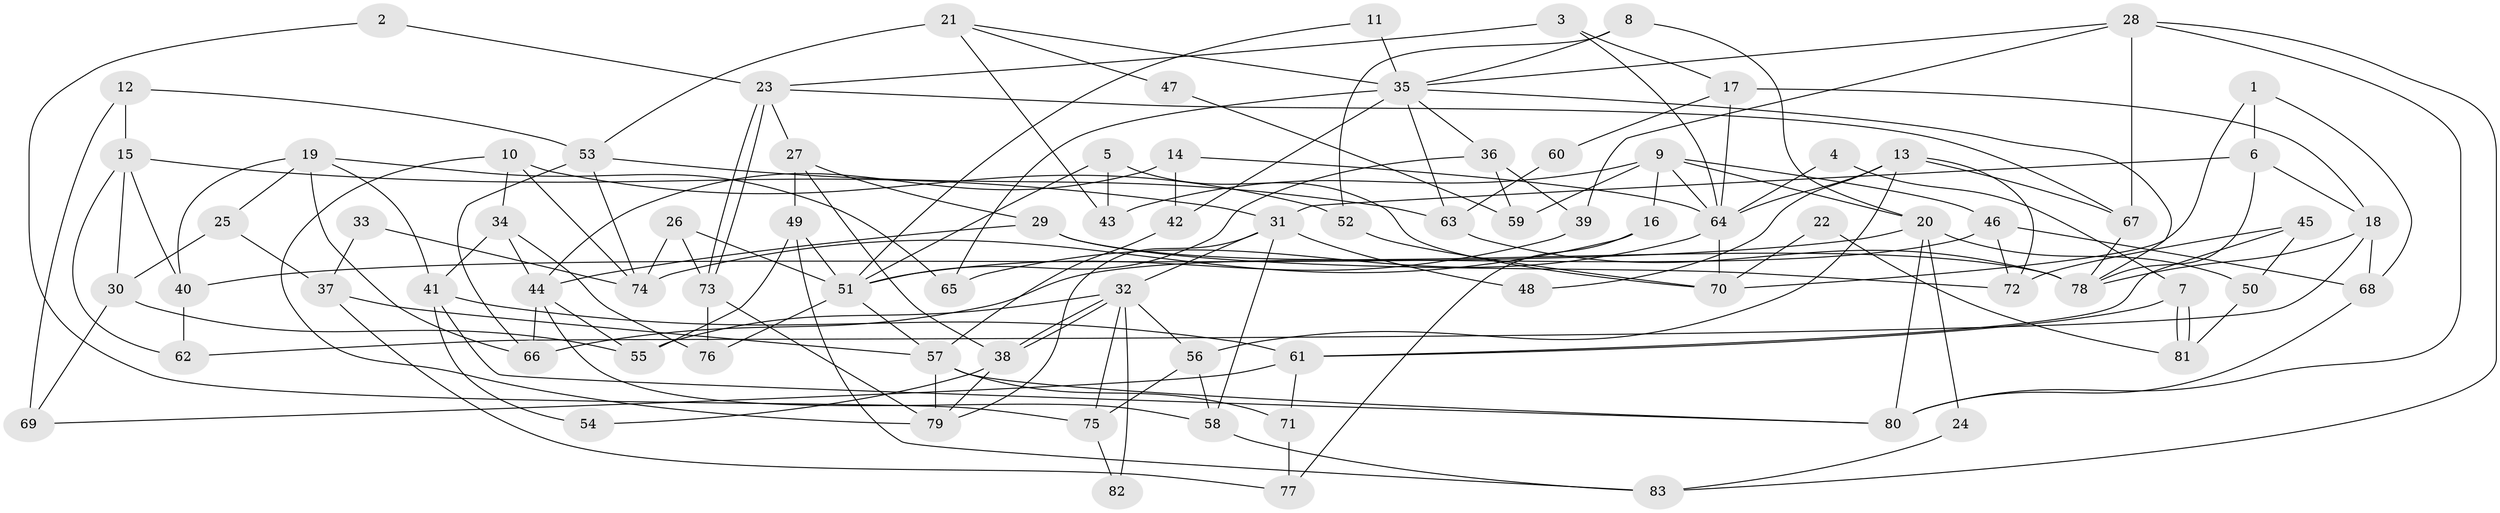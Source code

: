 // coarse degree distribution, {3: 0.19607843137254902, 2: 0.0392156862745098, 8: 0.09803921568627451, 4: 0.29411764705882354, 6: 0.0784313725490196, 7: 0.1568627450980392, 5: 0.0784313725490196, 10: 0.0196078431372549, 9: 0.0196078431372549, 1: 0.0196078431372549}
// Generated by graph-tools (version 1.1) at 2025/41/03/06/25 10:41:55]
// undirected, 83 vertices, 166 edges
graph export_dot {
graph [start="1"]
  node [color=gray90,style=filled];
  1;
  2;
  3;
  4;
  5;
  6;
  7;
  8;
  9;
  10;
  11;
  12;
  13;
  14;
  15;
  16;
  17;
  18;
  19;
  20;
  21;
  22;
  23;
  24;
  25;
  26;
  27;
  28;
  29;
  30;
  31;
  32;
  33;
  34;
  35;
  36;
  37;
  38;
  39;
  40;
  41;
  42;
  43;
  44;
  45;
  46;
  47;
  48;
  49;
  50;
  51;
  52;
  53;
  54;
  55;
  56;
  57;
  58;
  59;
  60;
  61;
  62;
  63;
  64;
  65;
  66;
  67;
  68;
  69;
  70;
  71;
  72;
  73;
  74;
  75;
  76;
  77;
  78;
  79;
  80;
  81;
  82;
  83;
  1 -- 6;
  1 -- 68;
  1 -- 70;
  2 -- 23;
  2 -- 75;
  3 -- 17;
  3 -- 64;
  3 -- 23;
  4 -- 7;
  4 -- 64;
  5 -- 70;
  5 -- 51;
  5 -- 43;
  6 -- 78;
  6 -- 31;
  6 -- 18;
  7 -- 81;
  7 -- 81;
  7 -- 61;
  8 -- 20;
  8 -- 35;
  8 -- 52;
  9 -- 20;
  9 -- 46;
  9 -- 16;
  9 -- 43;
  9 -- 59;
  9 -- 64;
  10 -- 52;
  10 -- 34;
  10 -- 74;
  10 -- 79;
  11 -- 51;
  11 -- 35;
  12 -- 69;
  12 -- 53;
  12 -- 15;
  13 -- 64;
  13 -- 67;
  13 -- 48;
  13 -- 56;
  13 -- 72;
  14 -- 44;
  14 -- 64;
  14 -- 42;
  15 -- 31;
  15 -- 30;
  15 -- 40;
  15 -- 62;
  16 -- 74;
  16 -- 77;
  17 -- 18;
  17 -- 64;
  17 -- 60;
  18 -- 68;
  18 -- 62;
  18 -- 78;
  19 -- 66;
  19 -- 40;
  19 -- 25;
  19 -- 41;
  19 -- 65;
  20 -- 80;
  20 -- 40;
  20 -- 24;
  20 -- 50;
  21 -- 53;
  21 -- 43;
  21 -- 35;
  21 -- 47;
  22 -- 81;
  22 -- 70;
  23 -- 73;
  23 -- 73;
  23 -- 27;
  23 -- 67;
  24 -- 83;
  25 -- 30;
  25 -- 37;
  26 -- 73;
  26 -- 51;
  26 -- 74;
  27 -- 49;
  27 -- 29;
  27 -- 38;
  28 -- 83;
  28 -- 35;
  28 -- 39;
  28 -- 67;
  28 -- 80;
  29 -- 78;
  29 -- 44;
  29 -- 72;
  30 -- 55;
  30 -- 69;
  31 -- 58;
  31 -- 79;
  31 -- 32;
  31 -- 48;
  32 -- 38;
  32 -- 38;
  32 -- 55;
  32 -- 56;
  32 -- 75;
  32 -- 82;
  33 -- 37;
  33 -- 74;
  34 -- 76;
  34 -- 41;
  34 -- 44;
  35 -- 78;
  35 -- 36;
  35 -- 42;
  35 -- 63;
  35 -- 65;
  36 -- 51;
  36 -- 39;
  36 -- 59;
  37 -- 57;
  37 -- 77;
  38 -- 54;
  38 -- 79;
  39 -- 51;
  40 -- 62;
  41 -- 80;
  41 -- 54;
  41 -- 61;
  42 -- 57;
  44 -- 55;
  44 -- 58;
  44 -- 66;
  45 -- 72;
  45 -- 61;
  45 -- 50;
  46 -- 66;
  46 -- 72;
  46 -- 68;
  47 -- 59;
  49 -- 51;
  49 -- 55;
  49 -- 83;
  50 -- 81;
  51 -- 57;
  51 -- 76;
  52 -- 70;
  53 -- 63;
  53 -- 74;
  53 -- 66;
  56 -- 58;
  56 -- 75;
  57 -- 79;
  57 -- 71;
  57 -- 80;
  58 -- 83;
  60 -- 63;
  61 -- 71;
  61 -- 69;
  63 -- 78;
  64 -- 65;
  64 -- 70;
  67 -- 78;
  68 -- 80;
  71 -- 77;
  73 -- 79;
  73 -- 76;
  75 -- 82;
}
